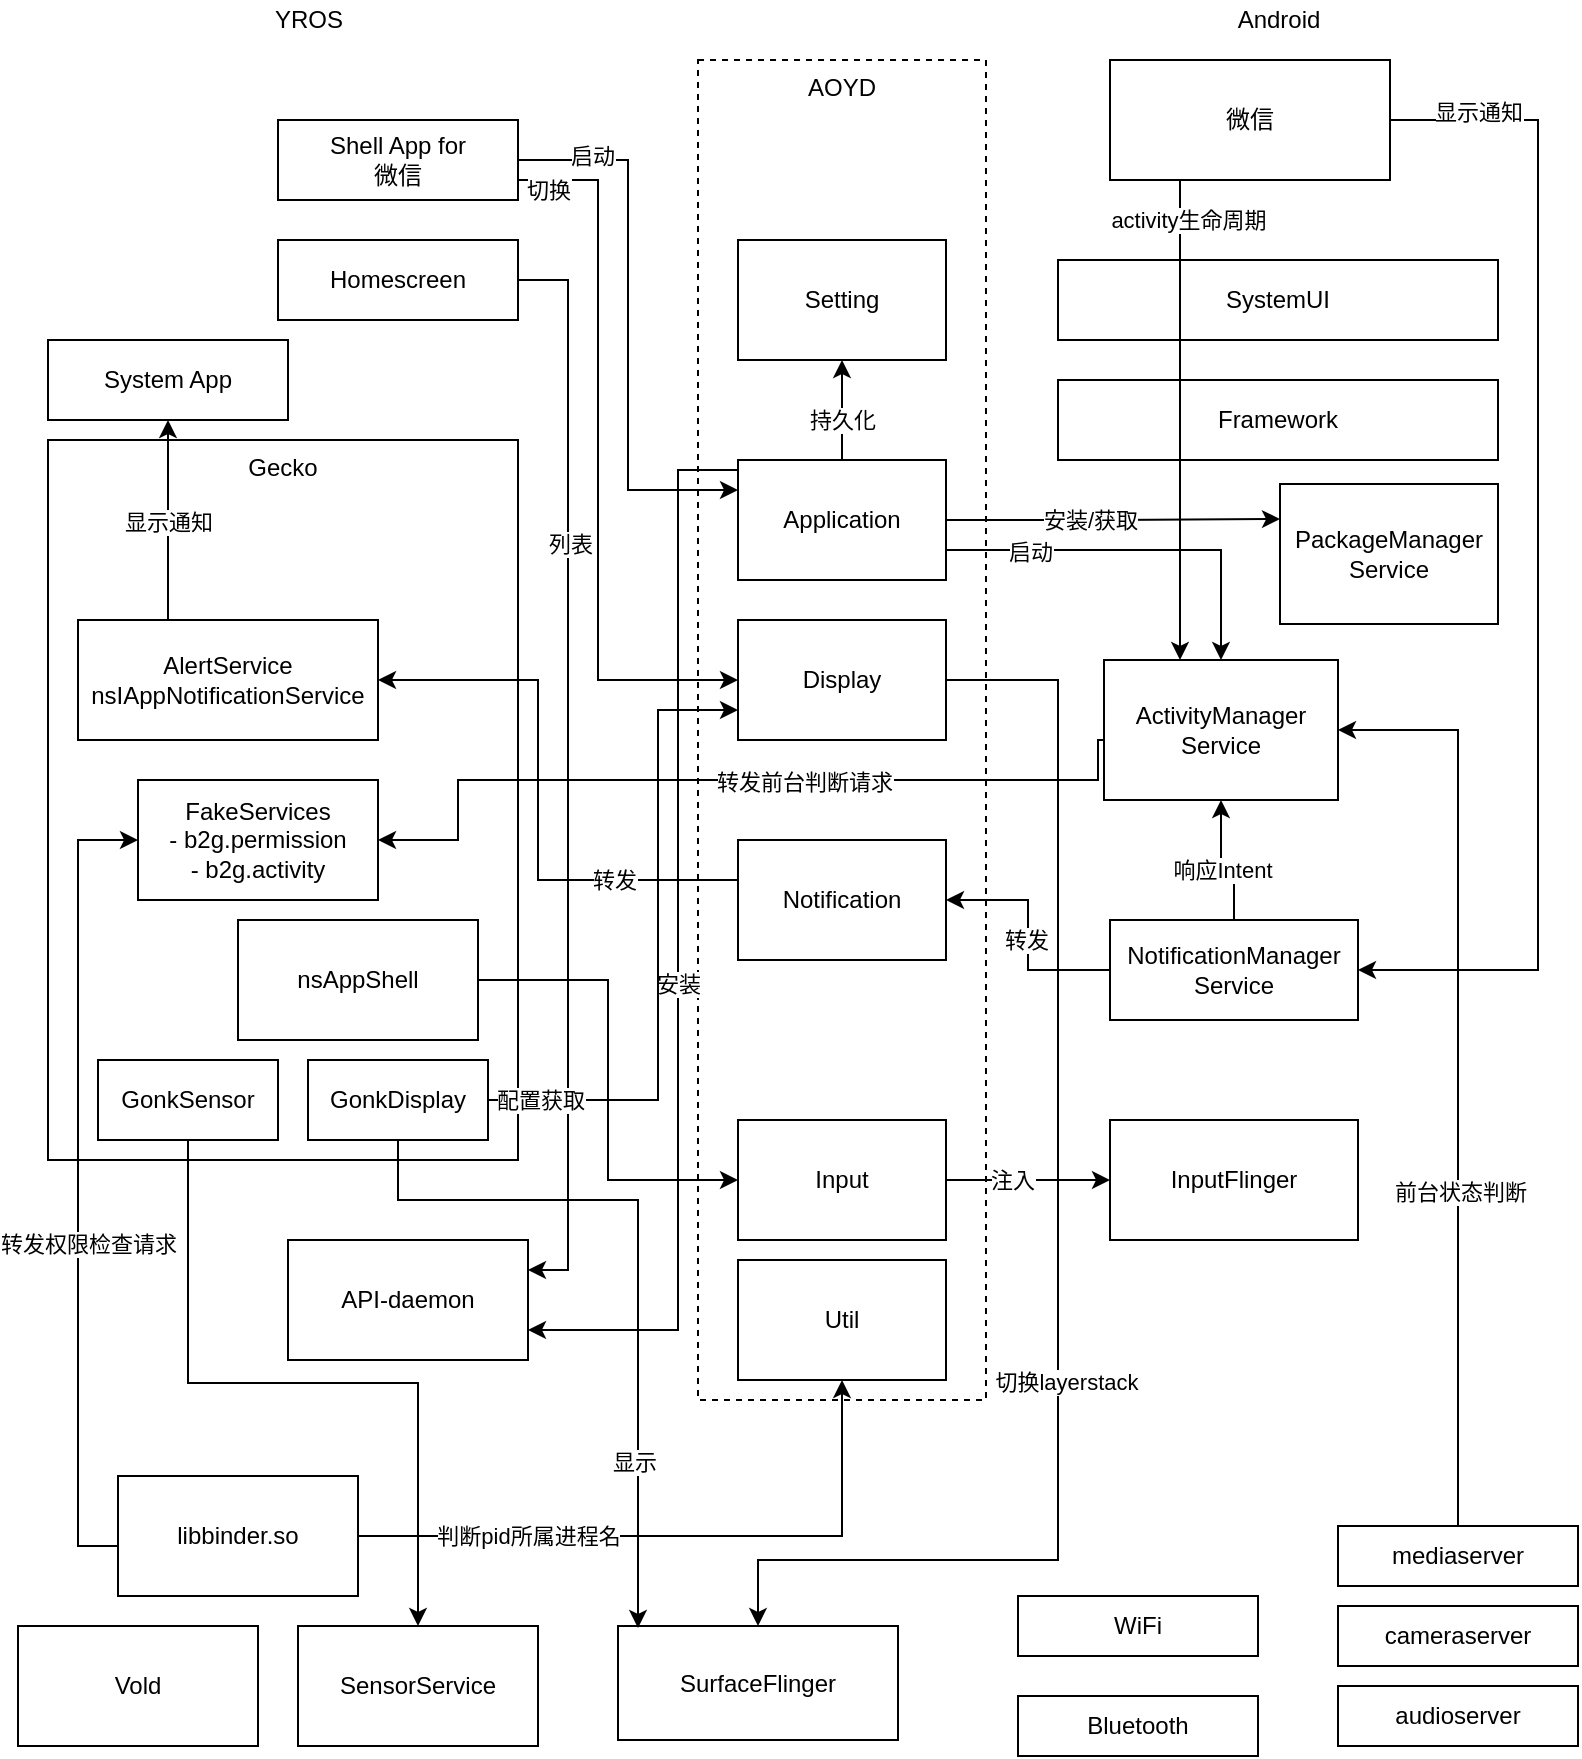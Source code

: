 <mxfile version="16.5.6" type="github">
  <diagram id="prtHgNgQTEPvFCAcTncT" name="Page-1">
    <mxGraphModel dx="2062" dy="1152" grid="1" gridSize="10" guides="1" tooltips="1" connect="1" arrows="1" fold="1" page="1" pageScale="1" pageWidth="827" pageHeight="1169" math="0" shadow="0">
      <root>
        <mxCell id="0" />
        <mxCell id="1" parent="0" />
        <mxCell id="VymCLocRQikDhXP6MeHd-1" value="AOYD" style="rounded=0;whiteSpace=wrap;html=1;verticalAlign=top;dashed=1;" vertex="1" parent="1">
          <mxGeometry x="360" y="171" width="144" height="670" as="geometry" />
        </mxCell>
        <mxCell id="VymCLocRQikDhXP6MeHd-2" value="YROS" style="text;html=1;align=center;verticalAlign=middle;resizable=0;points=[];autosize=1;strokeColor=none;fillColor=none;" vertex="1" parent="1">
          <mxGeometry x="140" y="141" width="50" height="20" as="geometry" />
        </mxCell>
        <mxCell id="VymCLocRQikDhXP6MeHd-3" value="Android" style="text;html=1;align=center;verticalAlign=middle;resizable=0;points=[];autosize=1;strokeColor=none;fillColor=none;" vertex="1" parent="1">
          <mxGeometry x="620" y="141" width="60" height="20" as="geometry" />
        </mxCell>
        <mxCell id="VymCLocRQikDhXP6MeHd-32" style="edgeStyle=orthogonalEdgeStyle;rounded=0;orthogonalLoop=1;jettySize=auto;html=1;exitX=1;exitY=0.5;exitDx=0;exitDy=0;entryX=0;entryY=0.25;entryDx=0;entryDy=0;" edge="1" parent="1" source="VymCLocRQikDhXP6MeHd-5" target="VymCLocRQikDhXP6MeHd-7">
          <mxGeometry relative="1" as="geometry" />
        </mxCell>
        <mxCell id="VymCLocRQikDhXP6MeHd-76" value="启动" style="edgeLabel;html=1;align=center;verticalAlign=middle;resizable=0;points=[];" vertex="1" connectable="0" parent="VymCLocRQikDhXP6MeHd-32">
          <mxGeometry x="-0.735" y="2" relative="1" as="geometry">
            <mxPoint as="offset" />
          </mxGeometry>
        </mxCell>
        <mxCell id="VymCLocRQikDhXP6MeHd-35" style="edgeStyle=orthogonalEdgeStyle;rounded=0;orthogonalLoop=1;jettySize=auto;html=1;exitX=1;exitY=0.75;exitDx=0;exitDy=0;entryX=0;entryY=0.5;entryDx=0;entryDy=0;" edge="1" parent="1" source="VymCLocRQikDhXP6MeHd-5" target="VymCLocRQikDhXP6MeHd-6">
          <mxGeometry relative="1" as="geometry">
            <Array as="points">
              <mxPoint x="310" y="231" />
              <mxPoint x="310" y="481" />
            </Array>
          </mxGeometry>
        </mxCell>
        <mxCell id="VymCLocRQikDhXP6MeHd-77" value="切换" style="edgeLabel;html=1;align=center;verticalAlign=middle;resizable=0;points=[];" vertex="1" connectable="0" parent="VymCLocRQikDhXP6MeHd-35">
          <mxGeometry x="-0.851" y="-2" relative="1" as="geometry">
            <mxPoint x="-12" y="3" as="offset" />
          </mxGeometry>
        </mxCell>
        <mxCell id="VymCLocRQikDhXP6MeHd-5" value="Shell App for&lt;br&gt;微信" style="rounded=0;whiteSpace=wrap;html=1;" vertex="1" parent="1">
          <mxGeometry x="150" y="201" width="120" height="40" as="geometry" />
        </mxCell>
        <mxCell id="VymCLocRQikDhXP6MeHd-50" style="edgeStyle=orthogonalEdgeStyle;rounded=0;orthogonalLoop=1;jettySize=auto;html=1;exitX=1;exitY=0.5;exitDx=0;exitDy=0;" edge="1" parent="1" source="VymCLocRQikDhXP6MeHd-6" target="VymCLocRQikDhXP6MeHd-18">
          <mxGeometry relative="1" as="geometry">
            <Array as="points">
              <mxPoint x="540" y="481" />
              <mxPoint x="540" y="921" />
              <mxPoint x="390" y="921" />
            </Array>
          </mxGeometry>
        </mxCell>
        <mxCell id="VymCLocRQikDhXP6MeHd-82" value="切换layerstack" style="edgeLabel;html=1;align=center;verticalAlign=middle;resizable=0;points=[];" vertex="1" connectable="0" parent="VymCLocRQikDhXP6MeHd-50">
          <mxGeometry x="0.198" y="4" relative="1" as="geometry">
            <mxPoint as="offset" />
          </mxGeometry>
        </mxCell>
        <mxCell id="VymCLocRQikDhXP6MeHd-6" value="Display" style="rounded=0;whiteSpace=wrap;html=1;verticalAlign=middle;" vertex="1" parent="1">
          <mxGeometry x="380" y="451" width="104" height="60" as="geometry" />
        </mxCell>
        <mxCell id="VymCLocRQikDhXP6MeHd-31" style="edgeStyle=orthogonalEdgeStyle;rounded=0;orthogonalLoop=1;jettySize=auto;html=1;exitX=0.5;exitY=0;exitDx=0;exitDy=0;entryX=0.5;entryY=1;entryDx=0;entryDy=0;" edge="1" parent="1" source="VymCLocRQikDhXP6MeHd-7" target="VymCLocRQikDhXP6MeHd-28">
          <mxGeometry relative="1" as="geometry" />
        </mxCell>
        <mxCell id="VymCLocRQikDhXP6MeHd-89" value="持久化" style="edgeLabel;html=1;align=center;verticalAlign=middle;resizable=0;points=[];" vertex="1" connectable="0" parent="VymCLocRQikDhXP6MeHd-31">
          <mxGeometry x="-0.343" y="-3" relative="1" as="geometry">
            <mxPoint x="-3" y="-4" as="offset" />
          </mxGeometry>
        </mxCell>
        <mxCell id="VymCLocRQikDhXP6MeHd-34" style="edgeStyle=orthogonalEdgeStyle;rounded=0;orthogonalLoop=1;jettySize=auto;html=1;exitX=0;exitY=0.75;exitDx=0;exitDy=0;entryX=1;entryY=0.75;entryDx=0;entryDy=0;" edge="1" parent="1" source="VymCLocRQikDhXP6MeHd-7" target="VymCLocRQikDhXP6MeHd-17">
          <mxGeometry relative="1" as="geometry">
            <Array as="points">
              <mxPoint x="350" y="376" />
              <mxPoint x="350" y="806" />
            </Array>
          </mxGeometry>
        </mxCell>
        <mxCell id="VymCLocRQikDhXP6MeHd-68" value="安装" style="edgeLabel;html=1;align=center;verticalAlign=middle;resizable=0;points=[];" vertex="1" connectable="0" parent="VymCLocRQikDhXP6MeHd-34">
          <mxGeometry x="0.062" y="3" relative="1" as="geometry">
            <mxPoint x="-3" y="21" as="offset" />
          </mxGeometry>
        </mxCell>
        <mxCell id="VymCLocRQikDhXP6MeHd-36" style="edgeStyle=orthogonalEdgeStyle;rounded=0;orthogonalLoop=1;jettySize=auto;html=1;exitX=1;exitY=0.5;exitDx=0;exitDy=0;entryX=0;entryY=0.25;entryDx=0;entryDy=0;strokeColor=default;jumpStyle=none;" edge="1" parent="1" source="VymCLocRQikDhXP6MeHd-7" target="VymCLocRQikDhXP6MeHd-9">
          <mxGeometry relative="1" as="geometry" />
        </mxCell>
        <mxCell id="VymCLocRQikDhXP6MeHd-84" value="安装/获取" style="edgeLabel;html=1;align=center;verticalAlign=middle;resizable=0;points=[];" vertex="1" connectable="0" parent="VymCLocRQikDhXP6MeHd-36">
          <mxGeometry x="-0.14" relative="1" as="geometry">
            <mxPoint as="offset" />
          </mxGeometry>
        </mxCell>
        <mxCell id="VymCLocRQikDhXP6MeHd-37" style="edgeStyle=orthogonalEdgeStyle;rounded=0;orthogonalLoop=1;jettySize=auto;html=1;exitX=1;exitY=0.75;exitDx=0;exitDy=0;" edge="1" parent="1" source="VymCLocRQikDhXP6MeHd-7" target="VymCLocRQikDhXP6MeHd-10">
          <mxGeometry relative="1" as="geometry" />
        </mxCell>
        <mxCell id="VymCLocRQikDhXP6MeHd-85" value="启动" style="edgeLabel;html=1;align=center;verticalAlign=middle;resizable=0;points=[];" vertex="1" connectable="0" parent="VymCLocRQikDhXP6MeHd-37">
          <mxGeometry x="-0.565" y="-1" relative="1" as="geometry">
            <mxPoint as="offset" />
          </mxGeometry>
        </mxCell>
        <mxCell id="VymCLocRQikDhXP6MeHd-7" value="Application" style="rounded=0;whiteSpace=wrap;html=1;verticalAlign=middle;" vertex="1" parent="1">
          <mxGeometry x="380" y="371" width="104" height="60" as="geometry" />
        </mxCell>
        <mxCell id="VymCLocRQikDhXP6MeHd-8" value="Gecko" style="rounded=0;whiteSpace=wrap;html=1;verticalAlign=top;" vertex="1" parent="1">
          <mxGeometry x="35" y="361" width="235" height="360" as="geometry" />
        </mxCell>
        <mxCell id="VymCLocRQikDhXP6MeHd-9" value="PackageManager&lt;br&gt;Service" style="rounded=0;whiteSpace=wrap;html=1;verticalAlign=middle;" vertex="1" parent="1">
          <mxGeometry x="651" y="383" width="109" height="70" as="geometry" />
        </mxCell>
        <mxCell id="VymCLocRQikDhXP6MeHd-57" style="edgeStyle=orthogonalEdgeStyle;rounded=0;orthogonalLoop=1;jettySize=auto;html=1;exitX=0;exitY=0.75;exitDx=0;exitDy=0;entryX=1;entryY=0.5;entryDx=0;entryDy=0;" edge="1" parent="1" source="VymCLocRQikDhXP6MeHd-10" target="VymCLocRQikDhXP6MeHd-19">
          <mxGeometry relative="1" as="geometry">
            <Array as="points">
              <mxPoint x="560" y="511" />
              <mxPoint x="560" y="531" />
              <mxPoint x="240" y="531" />
              <mxPoint x="240" y="561" />
            </Array>
          </mxGeometry>
        </mxCell>
        <mxCell id="VymCLocRQikDhXP6MeHd-64" value="转发前台判断请求" style="edgeLabel;html=1;align=center;verticalAlign=middle;resizable=0;points=[];" vertex="1" connectable="0" parent="VymCLocRQikDhXP6MeHd-57">
          <mxGeometry x="-0.141" y="1" relative="1" as="geometry">
            <mxPoint as="offset" />
          </mxGeometry>
        </mxCell>
        <mxCell id="VymCLocRQikDhXP6MeHd-10" value="ActivityManager&lt;br&gt;Service" style="rounded=0;whiteSpace=wrap;html=1;verticalAlign=middle;" vertex="1" parent="1">
          <mxGeometry x="563" y="471" width="117" height="70" as="geometry" />
        </mxCell>
        <mxCell id="VymCLocRQikDhXP6MeHd-38" style="edgeStyle=orthogonalEdgeStyle;rounded=0;orthogonalLoop=1;jettySize=auto;html=1;exitX=0;exitY=0.5;exitDx=0;exitDy=0;entryX=1;entryY=0.5;entryDx=0;entryDy=0;" edge="1" parent="1" source="VymCLocRQikDhXP6MeHd-11" target="VymCLocRQikDhXP6MeHd-14">
          <mxGeometry relative="1" as="geometry" />
        </mxCell>
        <mxCell id="VymCLocRQikDhXP6MeHd-86" value="转发" style="edgeLabel;html=1;align=center;verticalAlign=middle;resizable=0;points=[];" vertex="1" connectable="0" parent="VymCLocRQikDhXP6MeHd-38">
          <mxGeometry x="-0.239" y="1" relative="1" as="geometry">
            <mxPoint y="-12" as="offset" />
          </mxGeometry>
        </mxCell>
        <mxCell id="VymCLocRQikDhXP6MeHd-58" style="edgeStyle=orthogonalEdgeStyle;rounded=0;orthogonalLoop=1;jettySize=auto;html=1;exitX=0.5;exitY=0;exitDx=0;exitDy=0;entryX=0.5;entryY=1;entryDx=0;entryDy=0;" edge="1" parent="1" source="VymCLocRQikDhXP6MeHd-11" target="VymCLocRQikDhXP6MeHd-10">
          <mxGeometry relative="1" as="geometry" />
        </mxCell>
        <mxCell id="VymCLocRQikDhXP6MeHd-75" value="响应Intent" style="edgeLabel;html=1;align=center;verticalAlign=middle;resizable=0;points=[];" vertex="1" connectable="0" parent="VymCLocRQikDhXP6MeHd-58">
          <mxGeometry x="0.312" relative="1" as="geometry">
            <mxPoint y="12" as="offset" />
          </mxGeometry>
        </mxCell>
        <mxCell id="VymCLocRQikDhXP6MeHd-11" value="NotificationManager&lt;br&gt;Service" style="rounded=0;whiteSpace=wrap;html=1;verticalAlign=middle;" vertex="1" parent="1">
          <mxGeometry x="566" y="601" width="124" height="50" as="geometry" />
        </mxCell>
        <mxCell id="VymCLocRQikDhXP6MeHd-12" value="System App" style="rounded=0;whiteSpace=wrap;html=1;" vertex="1" parent="1">
          <mxGeometry x="35" y="311" width="120" height="40" as="geometry" />
        </mxCell>
        <mxCell id="VymCLocRQikDhXP6MeHd-51" style="edgeStyle=orthogonalEdgeStyle;rounded=0;orthogonalLoop=1;jettySize=auto;html=1;exitX=0.25;exitY=0;exitDx=0;exitDy=0;entryX=0.5;entryY=1;entryDx=0;entryDy=0;" edge="1" parent="1" source="VymCLocRQikDhXP6MeHd-13" target="VymCLocRQikDhXP6MeHd-12">
          <mxGeometry relative="1" as="geometry">
            <Array as="points">
              <mxPoint x="95" y="451" />
            </Array>
          </mxGeometry>
        </mxCell>
        <mxCell id="VymCLocRQikDhXP6MeHd-70" value="显示通知" style="edgeLabel;html=1;align=center;verticalAlign=middle;resizable=0;points=[];" vertex="1" connectable="0" parent="VymCLocRQikDhXP6MeHd-51">
          <mxGeometry x="0.152" relative="1" as="geometry">
            <mxPoint y="5" as="offset" />
          </mxGeometry>
        </mxCell>
        <mxCell id="VymCLocRQikDhXP6MeHd-13" value="AlertService&lt;br&gt;nsIAppNotificationService" style="rounded=0;whiteSpace=wrap;html=1;" vertex="1" parent="1">
          <mxGeometry x="50" y="451" width="150" height="60" as="geometry" />
        </mxCell>
        <mxCell id="VymCLocRQikDhXP6MeHd-39" style="edgeStyle=orthogonalEdgeStyle;rounded=0;orthogonalLoop=1;jettySize=auto;html=1;exitX=0;exitY=0.5;exitDx=0;exitDy=0;entryX=1;entryY=0.5;entryDx=0;entryDy=0;" edge="1" parent="1" source="VymCLocRQikDhXP6MeHd-14" target="VymCLocRQikDhXP6MeHd-13">
          <mxGeometry relative="1" as="geometry">
            <Array as="points">
              <mxPoint x="280" y="581" />
              <mxPoint x="280" y="481" />
            </Array>
          </mxGeometry>
        </mxCell>
        <mxCell id="VymCLocRQikDhXP6MeHd-81" value="转发" style="edgeLabel;html=1;align=center;verticalAlign=middle;resizable=0;points=[];" vertex="1" connectable="0" parent="VymCLocRQikDhXP6MeHd-39">
          <mxGeometry x="-0.501" y="3" relative="1" as="geometry">
            <mxPoint y="-3" as="offset" />
          </mxGeometry>
        </mxCell>
        <mxCell id="VymCLocRQikDhXP6MeHd-14" value="Notification" style="rounded=0;whiteSpace=wrap;html=1;verticalAlign=middle;" vertex="1" parent="1">
          <mxGeometry x="380" y="561" width="104" height="60" as="geometry" />
        </mxCell>
        <mxCell id="VymCLocRQikDhXP6MeHd-33" style="edgeStyle=orthogonalEdgeStyle;rounded=0;orthogonalLoop=1;jettySize=auto;html=1;exitX=1;exitY=0.5;exitDx=0;exitDy=0;entryX=1;entryY=0.25;entryDx=0;entryDy=0;" edge="1" parent="1" source="VymCLocRQikDhXP6MeHd-15" target="VymCLocRQikDhXP6MeHd-17">
          <mxGeometry relative="1" as="geometry" />
        </mxCell>
        <mxCell id="VymCLocRQikDhXP6MeHd-69" value="列表" style="edgeLabel;html=1;align=center;verticalAlign=middle;resizable=0;points=[];" vertex="1" connectable="0" parent="VymCLocRQikDhXP6MeHd-33">
          <mxGeometry x="-0.42" y="1" relative="1" as="geometry">
            <mxPoint as="offset" />
          </mxGeometry>
        </mxCell>
        <mxCell id="VymCLocRQikDhXP6MeHd-15" value="Homescreen" style="rounded=0;whiteSpace=wrap;html=1;" vertex="1" parent="1">
          <mxGeometry x="150" y="261" width="120" height="40" as="geometry" />
        </mxCell>
        <mxCell id="VymCLocRQikDhXP6MeHd-17" value="API-daemon" style="rounded=0;whiteSpace=wrap;html=1;" vertex="1" parent="1">
          <mxGeometry x="155" y="761" width="120" height="60" as="geometry" />
        </mxCell>
        <mxCell id="VymCLocRQikDhXP6MeHd-18" value="SurfaceFlinger" style="rounded=0;whiteSpace=wrap;html=1;verticalAlign=middle;" vertex="1" parent="1">
          <mxGeometry x="320" y="954" width="140" height="57" as="geometry" />
        </mxCell>
        <mxCell id="VymCLocRQikDhXP6MeHd-19" value="FakeServices&lt;br&gt;- b2g.permission&lt;br&gt;- b2g.activity" style="rounded=0;whiteSpace=wrap;html=1;" vertex="1" parent="1">
          <mxGeometry x="80" y="531" width="120" height="60" as="geometry" />
        </mxCell>
        <mxCell id="VymCLocRQikDhXP6MeHd-43" style="edgeStyle=orthogonalEdgeStyle;rounded=0;orthogonalLoop=1;jettySize=auto;html=1;exitX=0;exitY=0.5;exitDx=0;exitDy=0;entryX=0;entryY=0.5;entryDx=0;entryDy=0;" edge="1" parent="1" source="VymCLocRQikDhXP6MeHd-20" target="VymCLocRQikDhXP6MeHd-19">
          <mxGeometry relative="1" as="geometry">
            <Array as="points">
              <mxPoint x="50" y="914" />
              <mxPoint x="50" y="561" />
            </Array>
          </mxGeometry>
        </mxCell>
        <mxCell id="VymCLocRQikDhXP6MeHd-71" value="转发权限检查请求" style="edgeLabel;html=1;align=center;verticalAlign=middle;resizable=0;points=[];" vertex="1" connectable="0" parent="VymCLocRQikDhXP6MeHd-43">
          <mxGeometry x="-0.137" y="-5" relative="1" as="geometry">
            <mxPoint as="offset" />
          </mxGeometry>
        </mxCell>
        <mxCell id="VymCLocRQikDhXP6MeHd-91" style="edgeStyle=orthogonalEdgeStyle;rounded=0;sketch=0;jumpStyle=none;orthogonalLoop=1;jettySize=auto;html=1;exitX=1;exitY=0.5;exitDx=0;exitDy=0;entryX=0.5;entryY=1;entryDx=0;entryDy=0;endArrow=classic;endFill=1;strokeColor=default;" edge="1" parent="1" source="VymCLocRQikDhXP6MeHd-20" target="VymCLocRQikDhXP6MeHd-90">
          <mxGeometry relative="1" as="geometry" />
        </mxCell>
        <mxCell id="VymCLocRQikDhXP6MeHd-92" value="判断pid所属进程名" style="edgeLabel;html=1;align=center;verticalAlign=middle;resizable=0;points=[];" vertex="1" connectable="0" parent="VymCLocRQikDhXP6MeHd-91">
          <mxGeometry x="-0.211" y="-2" relative="1" as="geometry">
            <mxPoint x="-41" y="-2" as="offset" />
          </mxGeometry>
        </mxCell>
        <mxCell id="VymCLocRQikDhXP6MeHd-20" value="libbinder.so" style="rounded=0;whiteSpace=wrap;html=1;" vertex="1" parent="1">
          <mxGeometry x="70" y="879" width="120" height="60" as="geometry" />
        </mxCell>
        <mxCell id="VymCLocRQikDhXP6MeHd-21" value="InputFlinger" style="rounded=0;whiteSpace=wrap;html=1;" vertex="1" parent="1">
          <mxGeometry x="566" y="701" width="124" height="60" as="geometry" />
        </mxCell>
        <mxCell id="VymCLocRQikDhXP6MeHd-22" value="Vold" style="rounded=0;whiteSpace=wrap;html=1;" vertex="1" parent="1">
          <mxGeometry x="20" y="954" width="120" height="60" as="geometry" />
        </mxCell>
        <mxCell id="VymCLocRQikDhXP6MeHd-23" value="SensorService" style="rounded=0;whiteSpace=wrap;html=1;" vertex="1" parent="1">
          <mxGeometry x="160" y="954" width="120" height="60" as="geometry" />
        </mxCell>
        <mxCell id="VymCLocRQikDhXP6MeHd-25" value="Framework" style="rounded=0;whiteSpace=wrap;html=1;" vertex="1" parent="1">
          <mxGeometry x="540" y="331" width="220" height="40" as="geometry" />
        </mxCell>
        <mxCell id="VymCLocRQikDhXP6MeHd-26" value="SystemUI" style="rounded=0;whiteSpace=wrap;html=1;" vertex="1" parent="1">
          <mxGeometry x="540" y="271" width="220" height="40" as="geometry" />
        </mxCell>
        <mxCell id="VymCLocRQikDhXP6MeHd-59" style="edgeStyle=orthogonalEdgeStyle;rounded=0;orthogonalLoop=1;jettySize=auto;html=1;exitX=0.25;exitY=1;exitDx=0;exitDy=0;" edge="1" parent="1" source="VymCLocRQikDhXP6MeHd-27">
          <mxGeometry relative="1" as="geometry">
            <mxPoint x="601" y="471" as="targetPoint" />
            <Array as="points">
              <mxPoint x="601" y="471" />
            </Array>
          </mxGeometry>
        </mxCell>
        <mxCell id="VymCLocRQikDhXP6MeHd-83" value="activity生命周期" style="edgeLabel;html=1;align=center;verticalAlign=middle;resizable=0;points=[];" vertex="1" connectable="0" parent="VymCLocRQikDhXP6MeHd-59">
          <mxGeometry x="-0.737" y="4" relative="1" as="geometry">
            <mxPoint y="-12" as="offset" />
          </mxGeometry>
        </mxCell>
        <mxCell id="VymCLocRQikDhXP6MeHd-73" style="edgeStyle=orthogonalEdgeStyle;rounded=0;sketch=0;jumpStyle=none;orthogonalLoop=1;jettySize=auto;html=1;exitX=1;exitY=0.5;exitDx=0;exitDy=0;entryX=1;entryY=0.5;entryDx=0;entryDy=0;endArrow=classic;endFill=1;strokeColor=default;" edge="1" parent="1" source="VymCLocRQikDhXP6MeHd-27" target="VymCLocRQikDhXP6MeHd-11">
          <mxGeometry relative="1" as="geometry">
            <Array as="points">
              <mxPoint x="780" y="201" />
              <mxPoint x="780" y="626" />
            </Array>
          </mxGeometry>
        </mxCell>
        <mxCell id="VymCLocRQikDhXP6MeHd-74" value="显示通知" style="edgeLabel;html=1;align=center;verticalAlign=middle;resizable=0;points=[];" vertex="1" connectable="0" parent="VymCLocRQikDhXP6MeHd-73">
          <mxGeometry x="-0.558" y="2" relative="1" as="geometry">
            <mxPoint x="-32" y="-60" as="offset" />
          </mxGeometry>
        </mxCell>
        <mxCell id="VymCLocRQikDhXP6MeHd-27" value="微信" style="rounded=0;whiteSpace=wrap;html=1;" vertex="1" parent="1">
          <mxGeometry x="566" y="171" width="140" height="60" as="geometry" />
        </mxCell>
        <mxCell id="VymCLocRQikDhXP6MeHd-28" value="Setting" style="rounded=0;whiteSpace=wrap;html=1;" vertex="1" parent="1">
          <mxGeometry x="380" y="261" width="104" height="60" as="geometry" />
        </mxCell>
        <mxCell id="VymCLocRQikDhXP6MeHd-41" style="edgeStyle=orthogonalEdgeStyle;rounded=0;orthogonalLoop=1;jettySize=auto;html=1;exitX=1;exitY=0.5;exitDx=0;exitDy=0;entryX=0;entryY=0.5;entryDx=0;entryDy=0;" edge="1" parent="1" source="VymCLocRQikDhXP6MeHd-29" target="VymCLocRQikDhXP6MeHd-40">
          <mxGeometry relative="1" as="geometry" />
        </mxCell>
        <mxCell id="VymCLocRQikDhXP6MeHd-29" value="nsAppShell" style="rounded=0;whiteSpace=wrap;html=1;" vertex="1" parent="1">
          <mxGeometry x="130" y="601" width="120" height="60" as="geometry" />
        </mxCell>
        <mxCell id="VymCLocRQikDhXP6MeHd-42" style="edgeStyle=orthogonalEdgeStyle;rounded=0;orthogonalLoop=1;jettySize=auto;html=1;exitX=1;exitY=0.5;exitDx=0;exitDy=0;entryX=0;entryY=0.5;entryDx=0;entryDy=0;" edge="1" parent="1" source="VymCLocRQikDhXP6MeHd-40" target="VymCLocRQikDhXP6MeHd-21">
          <mxGeometry relative="1" as="geometry" />
        </mxCell>
        <mxCell id="VymCLocRQikDhXP6MeHd-66" value="注入" style="edgeLabel;html=1;align=center;verticalAlign=middle;resizable=0;points=[];" vertex="1" connectable="0" parent="VymCLocRQikDhXP6MeHd-42">
          <mxGeometry x="-0.297" y="-1" relative="1" as="geometry">
            <mxPoint x="4" y="-1" as="offset" />
          </mxGeometry>
        </mxCell>
        <mxCell id="VymCLocRQikDhXP6MeHd-40" value="Input" style="rounded=0;whiteSpace=wrap;html=1;" vertex="1" parent="1">
          <mxGeometry x="380" y="701" width="104" height="60" as="geometry" />
        </mxCell>
        <mxCell id="VymCLocRQikDhXP6MeHd-46" style="edgeStyle=orthogonalEdgeStyle;rounded=0;orthogonalLoop=1;jettySize=auto;html=1;exitX=0.5;exitY=1;exitDx=0;exitDy=0;" edge="1" parent="1" source="VymCLocRQikDhXP6MeHd-45" target="VymCLocRQikDhXP6MeHd-23">
          <mxGeometry relative="1" as="geometry" />
        </mxCell>
        <mxCell id="VymCLocRQikDhXP6MeHd-45" value="GonkSensor" style="rounded=0;whiteSpace=wrap;html=1;" vertex="1" parent="1">
          <mxGeometry x="60" y="671" width="90" height="40" as="geometry" />
        </mxCell>
        <mxCell id="VymCLocRQikDhXP6MeHd-52" value="cameraserver" style="rounded=0;whiteSpace=wrap;html=1;" vertex="1" parent="1">
          <mxGeometry x="680" y="944" width="120" height="30" as="geometry" />
        </mxCell>
        <mxCell id="VymCLocRQikDhXP6MeHd-53" value="audioserver" style="rounded=0;whiteSpace=wrap;html=1;" vertex="1" parent="1">
          <mxGeometry x="680" y="984" width="120" height="30" as="geometry" />
        </mxCell>
        <mxCell id="VymCLocRQikDhXP6MeHd-87" style="edgeStyle=orthogonalEdgeStyle;rounded=0;sketch=0;jumpStyle=none;orthogonalLoop=1;jettySize=auto;html=1;exitX=0.5;exitY=0;exitDx=0;exitDy=0;entryX=1;entryY=0.5;entryDx=0;entryDy=0;endArrow=classic;endFill=1;strokeColor=default;" edge="1" parent="1" source="VymCLocRQikDhXP6MeHd-54" target="VymCLocRQikDhXP6MeHd-10">
          <mxGeometry relative="1" as="geometry" />
        </mxCell>
        <mxCell id="VymCLocRQikDhXP6MeHd-88" value="前台状态判断" style="edgeLabel;html=1;align=center;verticalAlign=middle;resizable=0;points=[];" vertex="1" connectable="0" parent="VymCLocRQikDhXP6MeHd-87">
          <mxGeometry x="-0.268" y="-1" relative="1" as="geometry">
            <mxPoint as="offset" />
          </mxGeometry>
        </mxCell>
        <mxCell id="VymCLocRQikDhXP6MeHd-54" value="mediaserver" style="rounded=0;whiteSpace=wrap;html=1;" vertex="1" parent="1">
          <mxGeometry x="680" y="904" width="120" height="30" as="geometry" />
        </mxCell>
        <mxCell id="VymCLocRQikDhXP6MeHd-55" value="WiFi" style="rounded=0;whiteSpace=wrap;html=1;" vertex="1" parent="1">
          <mxGeometry x="520" y="939" width="120" height="30" as="geometry" />
        </mxCell>
        <mxCell id="VymCLocRQikDhXP6MeHd-56" value="Bluetooth" style="rounded=0;whiteSpace=wrap;html=1;" vertex="1" parent="1">
          <mxGeometry x="520" y="989" width="120" height="30" as="geometry" />
        </mxCell>
        <mxCell id="VymCLocRQikDhXP6MeHd-79" style="edgeStyle=orthogonalEdgeStyle;rounded=0;sketch=0;jumpStyle=none;orthogonalLoop=1;jettySize=auto;html=1;exitX=1;exitY=0.5;exitDx=0;exitDy=0;entryX=0;entryY=0.75;entryDx=0;entryDy=0;endArrow=classic;endFill=1;strokeColor=default;" edge="1" parent="1" source="VymCLocRQikDhXP6MeHd-78" target="VymCLocRQikDhXP6MeHd-6">
          <mxGeometry relative="1" as="geometry">
            <Array as="points">
              <mxPoint x="340" y="691" />
              <mxPoint x="340" y="496" />
            </Array>
          </mxGeometry>
        </mxCell>
        <mxCell id="VymCLocRQikDhXP6MeHd-80" value="配置获取" style="edgeLabel;html=1;align=center;verticalAlign=middle;resizable=0;points=[];" vertex="1" connectable="0" parent="VymCLocRQikDhXP6MeHd-79">
          <mxGeometry x="-0.914" y="-1" relative="1" as="geometry">
            <mxPoint x="12" y="-1" as="offset" />
          </mxGeometry>
        </mxCell>
        <mxCell id="VymCLocRQikDhXP6MeHd-96" style="edgeStyle=orthogonalEdgeStyle;rounded=0;sketch=0;jumpStyle=none;orthogonalLoop=1;jettySize=auto;html=1;exitX=0.5;exitY=1;exitDx=0;exitDy=0;endArrow=classic;endFill=1;strokeColor=default;" edge="1" parent="1" source="VymCLocRQikDhXP6MeHd-78">
          <mxGeometry relative="1" as="geometry">
            <mxPoint x="330" y="955" as="targetPoint" />
            <Array as="points">
              <mxPoint x="210" y="741" />
              <mxPoint x="330" y="741" />
              <mxPoint x="330" y="955" />
            </Array>
          </mxGeometry>
        </mxCell>
        <mxCell id="VymCLocRQikDhXP6MeHd-97" value="显示" style="edgeLabel;html=1;align=center;verticalAlign=middle;resizable=0;points=[];" vertex="1" connectable="0" parent="VymCLocRQikDhXP6MeHd-96">
          <mxGeometry x="0.544" y="-2" relative="1" as="geometry">
            <mxPoint as="offset" />
          </mxGeometry>
        </mxCell>
        <mxCell id="VymCLocRQikDhXP6MeHd-78" value="GonkDisplay" style="rounded=0;whiteSpace=wrap;html=1;" vertex="1" parent="1">
          <mxGeometry x="165" y="671" width="90" height="40" as="geometry" />
        </mxCell>
        <mxCell id="VymCLocRQikDhXP6MeHd-90" value="Util" style="rounded=0;whiteSpace=wrap;html=1;" vertex="1" parent="1">
          <mxGeometry x="380" y="771" width="104" height="60" as="geometry" />
        </mxCell>
      </root>
    </mxGraphModel>
  </diagram>
</mxfile>
